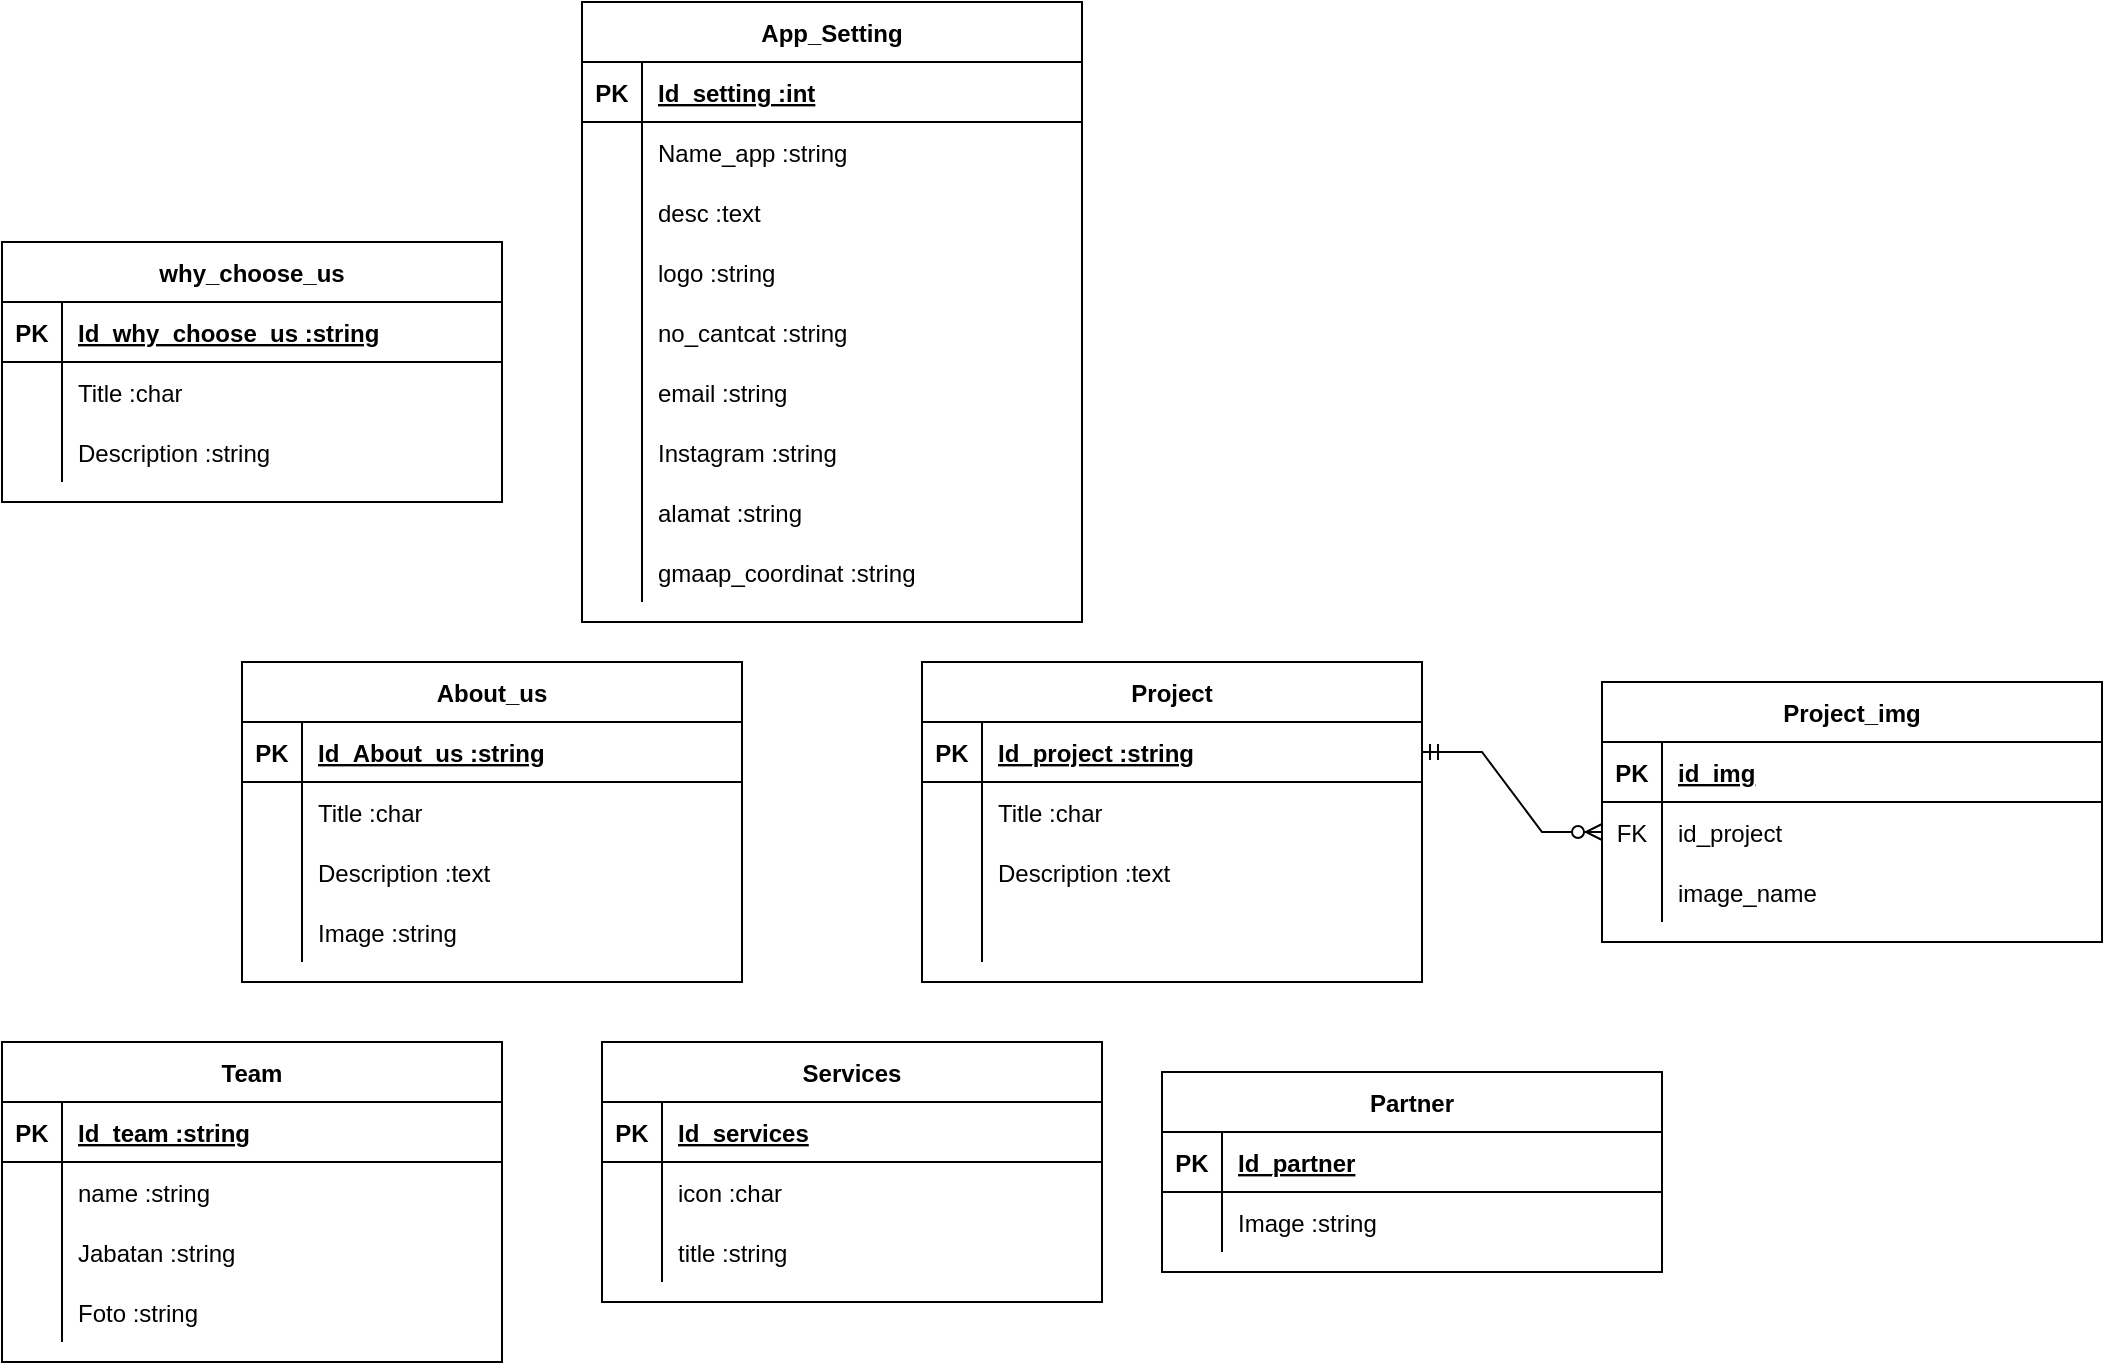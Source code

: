 <mxfile version="24.7.1" type="github">
  <diagram id="R2lEEEUBdFMjLlhIrx00" name="Page-1">
    <mxGraphModel dx="1970" dy="1534" grid="1" gridSize="10" guides="1" tooltips="1" connect="1" arrows="1" fold="1" page="1" pageScale="1" pageWidth="850" pageHeight="1100" math="0" shadow="0" extFonts="Permanent Marker^https://fonts.googleapis.com/css?family=Permanent+Marker">
      <root>
        <mxCell id="0" />
        <mxCell id="1" parent="0" />
        <mxCell id="C-vyLk0tnHw3VtMMgP7b-13" value="Project" style="shape=table;startSize=30;container=1;collapsible=1;childLayout=tableLayout;fixedRows=1;rowLines=0;fontStyle=1;align=center;resizeLast=1;" parent="1" vertex="1">
          <mxGeometry x="450" y="280" width="250" height="160" as="geometry" />
        </mxCell>
        <mxCell id="C-vyLk0tnHw3VtMMgP7b-14" value="" style="shape=partialRectangle;collapsible=0;dropTarget=0;pointerEvents=0;fillColor=none;points=[[0,0.5],[1,0.5]];portConstraint=eastwest;top=0;left=0;right=0;bottom=1;" parent="C-vyLk0tnHw3VtMMgP7b-13" vertex="1">
          <mxGeometry y="30" width="250" height="30" as="geometry" />
        </mxCell>
        <mxCell id="C-vyLk0tnHw3VtMMgP7b-15" value="PK" style="shape=partialRectangle;overflow=hidden;connectable=0;fillColor=none;top=0;left=0;bottom=0;right=0;fontStyle=1;" parent="C-vyLk0tnHw3VtMMgP7b-14" vertex="1">
          <mxGeometry width="30" height="30" as="geometry">
            <mxRectangle width="30" height="30" as="alternateBounds" />
          </mxGeometry>
        </mxCell>
        <mxCell id="C-vyLk0tnHw3VtMMgP7b-16" value="Id_project :string" style="shape=partialRectangle;overflow=hidden;connectable=0;fillColor=none;top=0;left=0;bottom=0;right=0;align=left;spacingLeft=6;fontStyle=5;" parent="C-vyLk0tnHw3VtMMgP7b-14" vertex="1">
          <mxGeometry x="30" width="220" height="30" as="geometry">
            <mxRectangle width="220" height="30" as="alternateBounds" />
          </mxGeometry>
        </mxCell>
        <mxCell id="C-vyLk0tnHw3VtMMgP7b-17" value="" style="shape=partialRectangle;collapsible=0;dropTarget=0;pointerEvents=0;fillColor=none;points=[[0,0.5],[1,0.5]];portConstraint=eastwest;top=0;left=0;right=0;bottom=0;" parent="C-vyLk0tnHw3VtMMgP7b-13" vertex="1">
          <mxGeometry y="60" width="250" height="30" as="geometry" />
        </mxCell>
        <mxCell id="C-vyLk0tnHw3VtMMgP7b-18" value="" style="shape=partialRectangle;overflow=hidden;connectable=0;fillColor=none;top=0;left=0;bottom=0;right=0;" parent="C-vyLk0tnHw3VtMMgP7b-17" vertex="1">
          <mxGeometry width="30" height="30" as="geometry">
            <mxRectangle width="30" height="30" as="alternateBounds" />
          </mxGeometry>
        </mxCell>
        <mxCell id="C-vyLk0tnHw3VtMMgP7b-19" value="Title :char" style="shape=partialRectangle;overflow=hidden;connectable=0;fillColor=none;top=0;left=0;bottom=0;right=0;align=left;spacingLeft=6;" parent="C-vyLk0tnHw3VtMMgP7b-17" vertex="1">
          <mxGeometry x="30" width="220" height="30" as="geometry">
            <mxRectangle width="220" height="30" as="alternateBounds" />
          </mxGeometry>
        </mxCell>
        <mxCell id="C-vyLk0tnHw3VtMMgP7b-20" value="" style="shape=partialRectangle;collapsible=0;dropTarget=0;pointerEvents=0;fillColor=none;points=[[0,0.5],[1,0.5]];portConstraint=eastwest;top=0;left=0;right=0;bottom=0;" parent="C-vyLk0tnHw3VtMMgP7b-13" vertex="1">
          <mxGeometry y="90" width="250" height="30" as="geometry" />
        </mxCell>
        <mxCell id="C-vyLk0tnHw3VtMMgP7b-21" value="" style="shape=partialRectangle;overflow=hidden;connectable=0;fillColor=none;top=0;left=0;bottom=0;right=0;" parent="C-vyLk0tnHw3VtMMgP7b-20" vertex="1">
          <mxGeometry width="30" height="30" as="geometry">
            <mxRectangle width="30" height="30" as="alternateBounds" />
          </mxGeometry>
        </mxCell>
        <mxCell id="C-vyLk0tnHw3VtMMgP7b-22" value="Description :text" style="shape=partialRectangle;overflow=hidden;connectable=0;fillColor=none;top=0;left=0;bottom=0;right=0;align=left;spacingLeft=6;" parent="C-vyLk0tnHw3VtMMgP7b-20" vertex="1">
          <mxGeometry x="30" width="220" height="30" as="geometry">
            <mxRectangle width="220" height="30" as="alternateBounds" />
          </mxGeometry>
        </mxCell>
        <mxCell id="jHfGSwrNoNRHhMRVdzW8-2" style="shape=partialRectangle;collapsible=0;dropTarget=0;pointerEvents=0;fillColor=none;points=[[0,0.5],[1,0.5]];portConstraint=eastwest;top=0;left=0;right=0;bottom=0;" parent="C-vyLk0tnHw3VtMMgP7b-13" vertex="1">
          <mxGeometry y="120" width="250" height="30" as="geometry" />
        </mxCell>
        <mxCell id="jHfGSwrNoNRHhMRVdzW8-3" style="shape=partialRectangle;overflow=hidden;connectable=0;fillColor=none;top=0;left=0;bottom=0;right=0;" parent="jHfGSwrNoNRHhMRVdzW8-2" vertex="1">
          <mxGeometry width="30" height="30" as="geometry">
            <mxRectangle width="30" height="30" as="alternateBounds" />
          </mxGeometry>
        </mxCell>
        <mxCell id="jHfGSwrNoNRHhMRVdzW8-4" value="" style="shape=partialRectangle;overflow=hidden;connectable=0;fillColor=none;top=0;left=0;bottom=0;right=0;align=left;spacingLeft=6;" parent="jHfGSwrNoNRHhMRVdzW8-2" vertex="1">
          <mxGeometry x="30" width="220" height="30" as="geometry">
            <mxRectangle width="220" height="30" as="alternateBounds" />
          </mxGeometry>
        </mxCell>
        <mxCell id="jHfGSwrNoNRHhMRVdzW8-5" value="About_us" style="shape=table;startSize=30;container=1;collapsible=1;childLayout=tableLayout;fixedRows=1;rowLines=0;fontStyle=1;align=center;resizeLast=1;" parent="1" vertex="1">
          <mxGeometry x="110" y="280" width="250" height="160" as="geometry" />
        </mxCell>
        <mxCell id="jHfGSwrNoNRHhMRVdzW8-6" value="" style="shape=partialRectangle;collapsible=0;dropTarget=0;pointerEvents=0;fillColor=none;points=[[0,0.5],[1,0.5]];portConstraint=eastwest;top=0;left=0;right=0;bottom=1;" parent="jHfGSwrNoNRHhMRVdzW8-5" vertex="1">
          <mxGeometry y="30" width="250" height="30" as="geometry" />
        </mxCell>
        <mxCell id="jHfGSwrNoNRHhMRVdzW8-7" value="PK" style="shape=partialRectangle;overflow=hidden;connectable=0;fillColor=none;top=0;left=0;bottom=0;right=0;fontStyle=1;" parent="jHfGSwrNoNRHhMRVdzW8-6" vertex="1">
          <mxGeometry width="30" height="30" as="geometry">
            <mxRectangle width="30" height="30" as="alternateBounds" />
          </mxGeometry>
        </mxCell>
        <mxCell id="jHfGSwrNoNRHhMRVdzW8-8" value="Id_About_us :string" style="shape=partialRectangle;overflow=hidden;connectable=0;fillColor=none;top=0;left=0;bottom=0;right=0;align=left;spacingLeft=6;fontStyle=5;" parent="jHfGSwrNoNRHhMRVdzW8-6" vertex="1">
          <mxGeometry x="30" width="220" height="30" as="geometry">
            <mxRectangle width="220" height="30" as="alternateBounds" />
          </mxGeometry>
        </mxCell>
        <mxCell id="jHfGSwrNoNRHhMRVdzW8-9" value="" style="shape=partialRectangle;collapsible=0;dropTarget=0;pointerEvents=0;fillColor=none;points=[[0,0.5],[1,0.5]];portConstraint=eastwest;top=0;left=0;right=0;bottom=0;" parent="jHfGSwrNoNRHhMRVdzW8-5" vertex="1">
          <mxGeometry y="60" width="250" height="30" as="geometry" />
        </mxCell>
        <mxCell id="jHfGSwrNoNRHhMRVdzW8-10" value="" style="shape=partialRectangle;overflow=hidden;connectable=0;fillColor=none;top=0;left=0;bottom=0;right=0;" parent="jHfGSwrNoNRHhMRVdzW8-9" vertex="1">
          <mxGeometry width="30" height="30" as="geometry">
            <mxRectangle width="30" height="30" as="alternateBounds" />
          </mxGeometry>
        </mxCell>
        <mxCell id="jHfGSwrNoNRHhMRVdzW8-11" value="Title :char" style="shape=partialRectangle;overflow=hidden;connectable=0;fillColor=none;top=0;left=0;bottom=0;right=0;align=left;spacingLeft=6;" parent="jHfGSwrNoNRHhMRVdzW8-9" vertex="1">
          <mxGeometry x="30" width="220" height="30" as="geometry">
            <mxRectangle width="220" height="30" as="alternateBounds" />
          </mxGeometry>
        </mxCell>
        <mxCell id="jHfGSwrNoNRHhMRVdzW8-12" value="" style="shape=partialRectangle;collapsible=0;dropTarget=0;pointerEvents=0;fillColor=none;points=[[0,0.5],[1,0.5]];portConstraint=eastwest;top=0;left=0;right=0;bottom=0;" parent="jHfGSwrNoNRHhMRVdzW8-5" vertex="1">
          <mxGeometry y="90" width="250" height="30" as="geometry" />
        </mxCell>
        <mxCell id="jHfGSwrNoNRHhMRVdzW8-13" value="" style="shape=partialRectangle;overflow=hidden;connectable=0;fillColor=none;top=0;left=0;bottom=0;right=0;" parent="jHfGSwrNoNRHhMRVdzW8-12" vertex="1">
          <mxGeometry width="30" height="30" as="geometry">
            <mxRectangle width="30" height="30" as="alternateBounds" />
          </mxGeometry>
        </mxCell>
        <mxCell id="jHfGSwrNoNRHhMRVdzW8-14" value="Description :text" style="shape=partialRectangle;overflow=hidden;connectable=0;fillColor=none;top=0;left=0;bottom=0;right=0;align=left;spacingLeft=6;" parent="jHfGSwrNoNRHhMRVdzW8-12" vertex="1">
          <mxGeometry x="30" width="220" height="30" as="geometry">
            <mxRectangle width="220" height="30" as="alternateBounds" />
          </mxGeometry>
        </mxCell>
        <mxCell id="jHfGSwrNoNRHhMRVdzW8-15" style="shape=partialRectangle;collapsible=0;dropTarget=0;pointerEvents=0;fillColor=none;points=[[0,0.5],[1,0.5]];portConstraint=eastwest;top=0;left=0;right=0;bottom=0;" parent="jHfGSwrNoNRHhMRVdzW8-5" vertex="1">
          <mxGeometry y="120" width="250" height="30" as="geometry" />
        </mxCell>
        <mxCell id="jHfGSwrNoNRHhMRVdzW8-16" style="shape=partialRectangle;overflow=hidden;connectable=0;fillColor=none;top=0;left=0;bottom=0;right=0;" parent="jHfGSwrNoNRHhMRVdzW8-15" vertex="1">
          <mxGeometry width="30" height="30" as="geometry">
            <mxRectangle width="30" height="30" as="alternateBounds" />
          </mxGeometry>
        </mxCell>
        <mxCell id="jHfGSwrNoNRHhMRVdzW8-17" value="Image :string" style="shape=partialRectangle;overflow=hidden;connectable=0;fillColor=none;top=0;left=0;bottom=0;right=0;align=left;spacingLeft=6;" parent="jHfGSwrNoNRHhMRVdzW8-15" vertex="1">
          <mxGeometry x="30" width="220" height="30" as="geometry">
            <mxRectangle width="220" height="30" as="alternateBounds" />
          </mxGeometry>
        </mxCell>
        <mxCell id="jHfGSwrNoNRHhMRVdzW8-18" value="App_Setting" style="shape=table;startSize=30;container=1;collapsible=1;childLayout=tableLayout;fixedRows=1;rowLines=0;fontStyle=1;align=center;resizeLast=1;" parent="1" vertex="1">
          <mxGeometry x="280" y="-50" width="250" height="310" as="geometry" />
        </mxCell>
        <mxCell id="jHfGSwrNoNRHhMRVdzW8-19" value="" style="shape=partialRectangle;collapsible=0;dropTarget=0;pointerEvents=0;fillColor=none;points=[[0,0.5],[1,0.5]];portConstraint=eastwest;top=0;left=0;right=0;bottom=1;" parent="jHfGSwrNoNRHhMRVdzW8-18" vertex="1">
          <mxGeometry y="30" width="250" height="30" as="geometry" />
        </mxCell>
        <mxCell id="jHfGSwrNoNRHhMRVdzW8-20" value="PK" style="shape=partialRectangle;overflow=hidden;connectable=0;fillColor=none;top=0;left=0;bottom=0;right=0;fontStyle=1;" parent="jHfGSwrNoNRHhMRVdzW8-19" vertex="1">
          <mxGeometry width="30" height="30" as="geometry">
            <mxRectangle width="30" height="30" as="alternateBounds" />
          </mxGeometry>
        </mxCell>
        <mxCell id="jHfGSwrNoNRHhMRVdzW8-21" value="Id_setting :int" style="shape=partialRectangle;overflow=hidden;connectable=0;fillColor=none;top=0;left=0;bottom=0;right=0;align=left;spacingLeft=6;fontStyle=5;" parent="jHfGSwrNoNRHhMRVdzW8-19" vertex="1">
          <mxGeometry x="30" width="220" height="30" as="geometry">
            <mxRectangle width="220" height="30" as="alternateBounds" />
          </mxGeometry>
        </mxCell>
        <mxCell id="jHfGSwrNoNRHhMRVdzW8-22" value="" style="shape=partialRectangle;collapsible=0;dropTarget=0;pointerEvents=0;fillColor=none;points=[[0,0.5],[1,0.5]];portConstraint=eastwest;top=0;left=0;right=0;bottom=0;" parent="jHfGSwrNoNRHhMRVdzW8-18" vertex="1">
          <mxGeometry y="60" width="250" height="30" as="geometry" />
        </mxCell>
        <mxCell id="jHfGSwrNoNRHhMRVdzW8-23" value="" style="shape=partialRectangle;overflow=hidden;connectable=0;fillColor=none;top=0;left=0;bottom=0;right=0;" parent="jHfGSwrNoNRHhMRVdzW8-22" vertex="1">
          <mxGeometry width="30" height="30" as="geometry">
            <mxRectangle width="30" height="30" as="alternateBounds" />
          </mxGeometry>
        </mxCell>
        <mxCell id="jHfGSwrNoNRHhMRVdzW8-24" value="Name_app :string" style="shape=partialRectangle;overflow=hidden;connectable=0;fillColor=none;top=0;left=0;bottom=0;right=0;align=left;spacingLeft=6;" parent="jHfGSwrNoNRHhMRVdzW8-22" vertex="1">
          <mxGeometry x="30" width="220" height="30" as="geometry">
            <mxRectangle width="220" height="30" as="alternateBounds" />
          </mxGeometry>
        </mxCell>
        <mxCell id="jHfGSwrNoNRHhMRVdzW8-25" value="" style="shape=partialRectangle;collapsible=0;dropTarget=0;pointerEvents=0;fillColor=none;points=[[0,0.5],[1,0.5]];portConstraint=eastwest;top=0;left=0;right=0;bottom=0;" parent="jHfGSwrNoNRHhMRVdzW8-18" vertex="1">
          <mxGeometry y="90" width="250" height="30" as="geometry" />
        </mxCell>
        <mxCell id="jHfGSwrNoNRHhMRVdzW8-26" value="" style="shape=partialRectangle;overflow=hidden;connectable=0;fillColor=none;top=0;left=0;bottom=0;right=0;" parent="jHfGSwrNoNRHhMRVdzW8-25" vertex="1">
          <mxGeometry width="30" height="30" as="geometry">
            <mxRectangle width="30" height="30" as="alternateBounds" />
          </mxGeometry>
        </mxCell>
        <mxCell id="jHfGSwrNoNRHhMRVdzW8-27" value="desc :text" style="shape=partialRectangle;overflow=hidden;connectable=0;fillColor=none;top=0;left=0;bottom=0;right=0;align=left;spacingLeft=6;" parent="jHfGSwrNoNRHhMRVdzW8-25" vertex="1">
          <mxGeometry x="30" width="220" height="30" as="geometry">
            <mxRectangle width="220" height="30" as="alternateBounds" />
          </mxGeometry>
        </mxCell>
        <mxCell id="jHfGSwrNoNRHhMRVdzW8-28" style="shape=partialRectangle;collapsible=0;dropTarget=0;pointerEvents=0;fillColor=none;points=[[0,0.5],[1,0.5]];portConstraint=eastwest;top=0;left=0;right=0;bottom=0;" parent="jHfGSwrNoNRHhMRVdzW8-18" vertex="1">
          <mxGeometry y="120" width="250" height="30" as="geometry" />
        </mxCell>
        <mxCell id="jHfGSwrNoNRHhMRVdzW8-29" style="shape=partialRectangle;overflow=hidden;connectable=0;fillColor=none;top=0;left=0;bottom=0;right=0;" parent="jHfGSwrNoNRHhMRVdzW8-28" vertex="1">
          <mxGeometry width="30" height="30" as="geometry">
            <mxRectangle width="30" height="30" as="alternateBounds" />
          </mxGeometry>
        </mxCell>
        <mxCell id="jHfGSwrNoNRHhMRVdzW8-30" value="logo :string" style="shape=partialRectangle;overflow=hidden;connectable=0;fillColor=none;top=0;left=0;bottom=0;right=0;align=left;spacingLeft=6;" parent="jHfGSwrNoNRHhMRVdzW8-28" vertex="1">
          <mxGeometry x="30" width="220" height="30" as="geometry">
            <mxRectangle width="220" height="30" as="alternateBounds" />
          </mxGeometry>
        </mxCell>
        <mxCell id="jHfGSwrNoNRHhMRVdzW8-34" style="shape=partialRectangle;collapsible=0;dropTarget=0;pointerEvents=0;fillColor=none;points=[[0,0.5],[1,0.5]];portConstraint=eastwest;top=0;left=0;right=0;bottom=0;" parent="jHfGSwrNoNRHhMRVdzW8-18" vertex="1">
          <mxGeometry y="150" width="250" height="30" as="geometry" />
        </mxCell>
        <mxCell id="jHfGSwrNoNRHhMRVdzW8-35" style="shape=partialRectangle;overflow=hidden;connectable=0;fillColor=none;top=0;left=0;bottom=0;right=0;" parent="jHfGSwrNoNRHhMRVdzW8-34" vertex="1">
          <mxGeometry width="30" height="30" as="geometry">
            <mxRectangle width="30" height="30" as="alternateBounds" />
          </mxGeometry>
        </mxCell>
        <mxCell id="jHfGSwrNoNRHhMRVdzW8-36" value="no_cantcat :string" style="shape=partialRectangle;overflow=hidden;connectable=0;fillColor=none;top=0;left=0;bottom=0;right=0;align=left;spacingLeft=6;" parent="jHfGSwrNoNRHhMRVdzW8-34" vertex="1">
          <mxGeometry x="30" width="220" height="30" as="geometry">
            <mxRectangle width="220" height="30" as="alternateBounds" />
          </mxGeometry>
        </mxCell>
        <mxCell id="jHfGSwrNoNRHhMRVdzW8-40" style="shape=partialRectangle;collapsible=0;dropTarget=0;pointerEvents=0;fillColor=none;points=[[0,0.5],[1,0.5]];portConstraint=eastwest;top=0;left=0;right=0;bottom=0;" parent="jHfGSwrNoNRHhMRVdzW8-18" vertex="1">
          <mxGeometry y="180" width="250" height="30" as="geometry" />
        </mxCell>
        <mxCell id="jHfGSwrNoNRHhMRVdzW8-41" style="shape=partialRectangle;overflow=hidden;connectable=0;fillColor=none;top=0;left=0;bottom=0;right=0;" parent="jHfGSwrNoNRHhMRVdzW8-40" vertex="1">
          <mxGeometry width="30" height="30" as="geometry">
            <mxRectangle width="30" height="30" as="alternateBounds" />
          </mxGeometry>
        </mxCell>
        <mxCell id="jHfGSwrNoNRHhMRVdzW8-42" value="email :string" style="shape=partialRectangle;overflow=hidden;connectable=0;fillColor=none;top=0;left=0;bottom=0;right=0;align=left;spacingLeft=6;" parent="jHfGSwrNoNRHhMRVdzW8-40" vertex="1">
          <mxGeometry x="30" width="220" height="30" as="geometry">
            <mxRectangle width="220" height="30" as="alternateBounds" />
          </mxGeometry>
        </mxCell>
        <mxCell id="jHfGSwrNoNRHhMRVdzW8-43" style="shape=partialRectangle;collapsible=0;dropTarget=0;pointerEvents=0;fillColor=none;points=[[0,0.5],[1,0.5]];portConstraint=eastwest;top=0;left=0;right=0;bottom=0;" parent="jHfGSwrNoNRHhMRVdzW8-18" vertex="1">
          <mxGeometry y="210" width="250" height="30" as="geometry" />
        </mxCell>
        <mxCell id="jHfGSwrNoNRHhMRVdzW8-44" style="shape=partialRectangle;overflow=hidden;connectable=0;fillColor=none;top=0;left=0;bottom=0;right=0;" parent="jHfGSwrNoNRHhMRVdzW8-43" vertex="1">
          <mxGeometry width="30" height="30" as="geometry">
            <mxRectangle width="30" height="30" as="alternateBounds" />
          </mxGeometry>
        </mxCell>
        <mxCell id="jHfGSwrNoNRHhMRVdzW8-45" value="Instagram :string" style="shape=partialRectangle;overflow=hidden;connectable=0;fillColor=none;top=0;left=0;bottom=0;right=0;align=left;spacingLeft=6;" parent="jHfGSwrNoNRHhMRVdzW8-43" vertex="1">
          <mxGeometry x="30" width="220" height="30" as="geometry">
            <mxRectangle width="220" height="30" as="alternateBounds" />
          </mxGeometry>
        </mxCell>
        <mxCell id="jHfGSwrNoNRHhMRVdzW8-46" style="shape=partialRectangle;collapsible=0;dropTarget=0;pointerEvents=0;fillColor=none;points=[[0,0.5],[1,0.5]];portConstraint=eastwest;top=0;left=0;right=0;bottom=0;" parent="jHfGSwrNoNRHhMRVdzW8-18" vertex="1">
          <mxGeometry y="240" width="250" height="30" as="geometry" />
        </mxCell>
        <mxCell id="jHfGSwrNoNRHhMRVdzW8-47" style="shape=partialRectangle;overflow=hidden;connectable=0;fillColor=none;top=0;left=0;bottom=0;right=0;" parent="jHfGSwrNoNRHhMRVdzW8-46" vertex="1">
          <mxGeometry width="30" height="30" as="geometry">
            <mxRectangle width="30" height="30" as="alternateBounds" />
          </mxGeometry>
        </mxCell>
        <mxCell id="jHfGSwrNoNRHhMRVdzW8-48" value="alamat :string" style="shape=partialRectangle;overflow=hidden;connectable=0;fillColor=none;top=0;left=0;bottom=0;right=0;align=left;spacingLeft=6;" parent="jHfGSwrNoNRHhMRVdzW8-46" vertex="1">
          <mxGeometry x="30" width="220" height="30" as="geometry">
            <mxRectangle width="220" height="30" as="alternateBounds" />
          </mxGeometry>
        </mxCell>
        <mxCell id="jHfGSwrNoNRHhMRVdzW8-49" style="shape=partialRectangle;collapsible=0;dropTarget=0;pointerEvents=0;fillColor=none;points=[[0,0.5],[1,0.5]];portConstraint=eastwest;top=0;left=0;right=0;bottom=0;" parent="jHfGSwrNoNRHhMRVdzW8-18" vertex="1">
          <mxGeometry y="270" width="250" height="30" as="geometry" />
        </mxCell>
        <mxCell id="jHfGSwrNoNRHhMRVdzW8-50" style="shape=partialRectangle;overflow=hidden;connectable=0;fillColor=none;top=0;left=0;bottom=0;right=0;" parent="jHfGSwrNoNRHhMRVdzW8-49" vertex="1">
          <mxGeometry width="30" height="30" as="geometry">
            <mxRectangle width="30" height="30" as="alternateBounds" />
          </mxGeometry>
        </mxCell>
        <mxCell id="jHfGSwrNoNRHhMRVdzW8-51" value="gmaap_coordinat :string" style="shape=partialRectangle;overflow=hidden;connectable=0;fillColor=none;top=0;left=0;bottom=0;right=0;align=left;spacingLeft=6;" parent="jHfGSwrNoNRHhMRVdzW8-49" vertex="1">
          <mxGeometry x="30" width="220" height="30" as="geometry">
            <mxRectangle width="220" height="30" as="alternateBounds" />
          </mxGeometry>
        </mxCell>
        <mxCell id="jHfGSwrNoNRHhMRVdzW8-52" value="Services" style="shape=table;startSize=30;container=1;collapsible=1;childLayout=tableLayout;fixedRows=1;rowLines=0;fontStyle=1;align=center;resizeLast=1;" parent="1" vertex="1">
          <mxGeometry x="290" y="470" width="250" height="130" as="geometry" />
        </mxCell>
        <mxCell id="jHfGSwrNoNRHhMRVdzW8-53" value="" style="shape=partialRectangle;collapsible=0;dropTarget=0;pointerEvents=0;fillColor=none;points=[[0,0.5],[1,0.5]];portConstraint=eastwest;top=0;left=0;right=0;bottom=1;" parent="jHfGSwrNoNRHhMRVdzW8-52" vertex="1">
          <mxGeometry y="30" width="250" height="30" as="geometry" />
        </mxCell>
        <mxCell id="jHfGSwrNoNRHhMRVdzW8-54" value="PK" style="shape=partialRectangle;overflow=hidden;connectable=0;fillColor=none;top=0;left=0;bottom=0;right=0;fontStyle=1;" parent="jHfGSwrNoNRHhMRVdzW8-53" vertex="1">
          <mxGeometry width="30" height="30" as="geometry">
            <mxRectangle width="30" height="30" as="alternateBounds" />
          </mxGeometry>
        </mxCell>
        <mxCell id="jHfGSwrNoNRHhMRVdzW8-55" value="Id_services" style="shape=partialRectangle;overflow=hidden;connectable=0;fillColor=none;top=0;left=0;bottom=0;right=0;align=left;spacingLeft=6;fontStyle=5;" parent="jHfGSwrNoNRHhMRVdzW8-53" vertex="1">
          <mxGeometry x="30" width="220" height="30" as="geometry">
            <mxRectangle width="220" height="30" as="alternateBounds" />
          </mxGeometry>
        </mxCell>
        <mxCell id="jHfGSwrNoNRHhMRVdzW8-56" value="" style="shape=partialRectangle;collapsible=0;dropTarget=0;pointerEvents=0;fillColor=none;points=[[0,0.5],[1,0.5]];portConstraint=eastwest;top=0;left=0;right=0;bottom=0;" parent="jHfGSwrNoNRHhMRVdzW8-52" vertex="1">
          <mxGeometry y="60" width="250" height="30" as="geometry" />
        </mxCell>
        <mxCell id="jHfGSwrNoNRHhMRVdzW8-57" value="" style="shape=partialRectangle;overflow=hidden;connectable=0;fillColor=none;top=0;left=0;bottom=0;right=0;" parent="jHfGSwrNoNRHhMRVdzW8-56" vertex="1">
          <mxGeometry width="30" height="30" as="geometry">
            <mxRectangle width="30" height="30" as="alternateBounds" />
          </mxGeometry>
        </mxCell>
        <mxCell id="jHfGSwrNoNRHhMRVdzW8-58" value="icon :char" style="shape=partialRectangle;overflow=hidden;connectable=0;fillColor=none;top=0;left=0;bottom=0;right=0;align=left;spacingLeft=6;" parent="jHfGSwrNoNRHhMRVdzW8-56" vertex="1">
          <mxGeometry x="30" width="220" height="30" as="geometry">
            <mxRectangle width="220" height="30" as="alternateBounds" />
          </mxGeometry>
        </mxCell>
        <mxCell id="jHfGSwrNoNRHhMRVdzW8-59" value="" style="shape=partialRectangle;collapsible=0;dropTarget=0;pointerEvents=0;fillColor=none;points=[[0,0.5],[1,0.5]];portConstraint=eastwest;top=0;left=0;right=0;bottom=0;" parent="jHfGSwrNoNRHhMRVdzW8-52" vertex="1">
          <mxGeometry y="90" width="250" height="30" as="geometry" />
        </mxCell>
        <mxCell id="jHfGSwrNoNRHhMRVdzW8-60" value="" style="shape=partialRectangle;overflow=hidden;connectable=0;fillColor=none;top=0;left=0;bottom=0;right=0;" parent="jHfGSwrNoNRHhMRVdzW8-59" vertex="1">
          <mxGeometry width="30" height="30" as="geometry">
            <mxRectangle width="30" height="30" as="alternateBounds" />
          </mxGeometry>
        </mxCell>
        <mxCell id="jHfGSwrNoNRHhMRVdzW8-61" value="title :string" style="shape=partialRectangle;overflow=hidden;connectable=0;fillColor=none;top=0;left=0;bottom=0;right=0;align=left;spacingLeft=6;" parent="jHfGSwrNoNRHhMRVdzW8-59" vertex="1">
          <mxGeometry x="30" width="220" height="30" as="geometry">
            <mxRectangle width="220" height="30" as="alternateBounds" />
          </mxGeometry>
        </mxCell>
        <mxCell id="jHfGSwrNoNRHhMRVdzW8-65" value="Partner" style="shape=table;startSize=30;container=1;collapsible=1;childLayout=tableLayout;fixedRows=1;rowLines=0;fontStyle=1;align=center;resizeLast=1;" parent="1" vertex="1">
          <mxGeometry x="570" y="485" width="250" height="100" as="geometry" />
        </mxCell>
        <mxCell id="jHfGSwrNoNRHhMRVdzW8-66" value="" style="shape=partialRectangle;collapsible=0;dropTarget=0;pointerEvents=0;fillColor=none;points=[[0,0.5],[1,0.5]];portConstraint=eastwest;top=0;left=0;right=0;bottom=1;" parent="jHfGSwrNoNRHhMRVdzW8-65" vertex="1">
          <mxGeometry y="30" width="250" height="30" as="geometry" />
        </mxCell>
        <mxCell id="jHfGSwrNoNRHhMRVdzW8-67" value="PK" style="shape=partialRectangle;overflow=hidden;connectable=0;fillColor=none;top=0;left=0;bottom=0;right=0;fontStyle=1;" parent="jHfGSwrNoNRHhMRVdzW8-66" vertex="1">
          <mxGeometry width="30" height="30" as="geometry">
            <mxRectangle width="30" height="30" as="alternateBounds" />
          </mxGeometry>
        </mxCell>
        <mxCell id="jHfGSwrNoNRHhMRVdzW8-68" value="Id_partner" style="shape=partialRectangle;overflow=hidden;connectable=0;fillColor=none;top=0;left=0;bottom=0;right=0;align=left;spacingLeft=6;fontStyle=5;" parent="jHfGSwrNoNRHhMRVdzW8-66" vertex="1">
          <mxGeometry x="30" width="220" height="30" as="geometry">
            <mxRectangle width="220" height="30" as="alternateBounds" />
          </mxGeometry>
        </mxCell>
        <mxCell id="jHfGSwrNoNRHhMRVdzW8-69" value="" style="shape=partialRectangle;collapsible=0;dropTarget=0;pointerEvents=0;fillColor=none;points=[[0,0.5],[1,0.5]];portConstraint=eastwest;top=0;left=0;right=0;bottom=0;" parent="jHfGSwrNoNRHhMRVdzW8-65" vertex="1">
          <mxGeometry y="60" width="250" height="30" as="geometry" />
        </mxCell>
        <mxCell id="jHfGSwrNoNRHhMRVdzW8-70" value="" style="shape=partialRectangle;overflow=hidden;connectable=0;fillColor=none;top=0;left=0;bottom=0;right=0;" parent="jHfGSwrNoNRHhMRVdzW8-69" vertex="1">
          <mxGeometry width="30" height="30" as="geometry">
            <mxRectangle width="30" height="30" as="alternateBounds" />
          </mxGeometry>
        </mxCell>
        <mxCell id="jHfGSwrNoNRHhMRVdzW8-71" value="Image :string" style="shape=partialRectangle;overflow=hidden;connectable=0;fillColor=none;top=0;left=0;bottom=0;right=0;align=left;spacingLeft=6;" parent="jHfGSwrNoNRHhMRVdzW8-69" vertex="1">
          <mxGeometry x="30" width="220" height="30" as="geometry">
            <mxRectangle width="220" height="30" as="alternateBounds" />
          </mxGeometry>
        </mxCell>
        <mxCell id="jHfGSwrNoNRHhMRVdzW8-75" value="Team" style="shape=table;startSize=30;container=1;collapsible=1;childLayout=tableLayout;fixedRows=1;rowLines=0;fontStyle=1;align=center;resizeLast=1;" parent="1" vertex="1">
          <mxGeometry x="-10" y="470" width="250" height="160" as="geometry" />
        </mxCell>
        <mxCell id="jHfGSwrNoNRHhMRVdzW8-76" value="" style="shape=partialRectangle;collapsible=0;dropTarget=0;pointerEvents=0;fillColor=none;points=[[0,0.5],[1,0.5]];portConstraint=eastwest;top=0;left=0;right=0;bottom=1;" parent="jHfGSwrNoNRHhMRVdzW8-75" vertex="1">
          <mxGeometry y="30" width="250" height="30" as="geometry" />
        </mxCell>
        <mxCell id="jHfGSwrNoNRHhMRVdzW8-77" value="PK" style="shape=partialRectangle;overflow=hidden;connectable=0;fillColor=none;top=0;left=0;bottom=0;right=0;fontStyle=1;" parent="jHfGSwrNoNRHhMRVdzW8-76" vertex="1">
          <mxGeometry width="30" height="30" as="geometry">
            <mxRectangle width="30" height="30" as="alternateBounds" />
          </mxGeometry>
        </mxCell>
        <mxCell id="jHfGSwrNoNRHhMRVdzW8-78" value="Id_team :string" style="shape=partialRectangle;overflow=hidden;connectable=0;fillColor=none;top=0;left=0;bottom=0;right=0;align=left;spacingLeft=6;fontStyle=5;" parent="jHfGSwrNoNRHhMRVdzW8-76" vertex="1">
          <mxGeometry x="30" width="220" height="30" as="geometry">
            <mxRectangle width="220" height="30" as="alternateBounds" />
          </mxGeometry>
        </mxCell>
        <mxCell id="jHfGSwrNoNRHhMRVdzW8-79" value="" style="shape=partialRectangle;collapsible=0;dropTarget=0;pointerEvents=0;fillColor=none;points=[[0,0.5],[1,0.5]];portConstraint=eastwest;top=0;left=0;right=0;bottom=0;" parent="jHfGSwrNoNRHhMRVdzW8-75" vertex="1">
          <mxGeometry y="60" width="250" height="30" as="geometry" />
        </mxCell>
        <mxCell id="jHfGSwrNoNRHhMRVdzW8-80" value="" style="shape=partialRectangle;overflow=hidden;connectable=0;fillColor=none;top=0;left=0;bottom=0;right=0;" parent="jHfGSwrNoNRHhMRVdzW8-79" vertex="1">
          <mxGeometry width="30" height="30" as="geometry">
            <mxRectangle width="30" height="30" as="alternateBounds" />
          </mxGeometry>
        </mxCell>
        <mxCell id="jHfGSwrNoNRHhMRVdzW8-81" value="name :string" style="shape=partialRectangle;overflow=hidden;connectable=0;fillColor=none;top=0;left=0;bottom=0;right=0;align=left;spacingLeft=6;" parent="jHfGSwrNoNRHhMRVdzW8-79" vertex="1">
          <mxGeometry x="30" width="220" height="30" as="geometry">
            <mxRectangle width="220" height="30" as="alternateBounds" />
          </mxGeometry>
        </mxCell>
        <mxCell id="jHfGSwrNoNRHhMRVdzW8-82" style="shape=partialRectangle;collapsible=0;dropTarget=0;pointerEvents=0;fillColor=none;points=[[0,0.5],[1,0.5]];portConstraint=eastwest;top=0;left=0;right=0;bottom=0;" parent="jHfGSwrNoNRHhMRVdzW8-75" vertex="1">
          <mxGeometry y="90" width="250" height="30" as="geometry" />
        </mxCell>
        <mxCell id="jHfGSwrNoNRHhMRVdzW8-83" style="shape=partialRectangle;overflow=hidden;connectable=0;fillColor=none;top=0;left=0;bottom=0;right=0;" parent="jHfGSwrNoNRHhMRVdzW8-82" vertex="1">
          <mxGeometry width="30" height="30" as="geometry">
            <mxRectangle width="30" height="30" as="alternateBounds" />
          </mxGeometry>
        </mxCell>
        <mxCell id="jHfGSwrNoNRHhMRVdzW8-84" value="Jabatan :string" style="shape=partialRectangle;overflow=hidden;connectable=0;fillColor=none;top=0;left=0;bottom=0;right=0;align=left;spacingLeft=6;" parent="jHfGSwrNoNRHhMRVdzW8-82" vertex="1">
          <mxGeometry x="30" width="220" height="30" as="geometry">
            <mxRectangle width="220" height="30" as="alternateBounds" />
          </mxGeometry>
        </mxCell>
        <mxCell id="ePxbc3vddIBdFmxEgw_X-5" style="shape=partialRectangle;collapsible=0;dropTarget=0;pointerEvents=0;fillColor=none;points=[[0,0.5],[1,0.5]];portConstraint=eastwest;top=0;left=0;right=0;bottom=0;" vertex="1" parent="jHfGSwrNoNRHhMRVdzW8-75">
          <mxGeometry y="120" width="250" height="30" as="geometry" />
        </mxCell>
        <mxCell id="ePxbc3vddIBdFmxEgw_X-6" style="shape=partialRectangle;overflow=hidden;connectable=0;fillColor=none;top=0;left=0;bottom=0;right=0;" vertex="1" parent="ePxbc3vddIBdFmxEgw_X-5">
          <mxGeometry width="30" height="30" as="geometry">
            <mxRectangle width="30" height="30" as="alternateBounds" />
          </mxGeometry>
        </mxCell>
        <mxCell id="ePxbc3vddIBdFmxEgw_X-7" value="Foto :string" style="shape=partialRectangle;overflow=hidden;connectable=0;fillColor=none;top=0;left=0;bottom=0;right=0;align=left;spacingLeft=6;" vertex="1" parent="ePxbc3vddIBdFmxEgw_X-5">
          <mxGeometry x="30" width="220" height="30" as="geometry">
            <mxRectangle width="220" height="30" as="alternateBounds" />
          </mxGeometry>
        </mxCell>
        <mxCell id="q5rG6k86m0kbRv2IdV44-1" value="Project_img" style="shape=table;startSize=30;container=1;collapsible=1;childLayout=tableLayout;fixedRows=1;rowLines=0;fontStyle=1;align=center;resizeLast=1;" parent="1" vertex="1">
          <mxGeometry x="790" y="290" width="250" height="130" as="geometry" />
        </mxCell>
        <mxCell id="q5rG6k86m0kbRv2IdV44-2" value="" style="shape=partialRectangle;collapsible=0;dropTarget=0;pointerEvents=0;fillColor=none;points=[[0,0.5],[1,0.5]];portConstraint=eastwest;top=0;left=0;right=0;bottom=1;" parent="q5rG6k86m0kbRv2IdV44-1" vertex="1">
          <mxGeometry y="30" width="250" height="30" as="geometry" />
        </mxCell>
        <mxCell id="q5rG6k86m0kbRv2IdV44-3" value="PK" style="shape=partialRectangle;overflow=hidden;connectable=0;fillColor=none;top=0;left=0;bottom=0;right=0;fontStyle=1;" parent="q5rG6k86m0kbRv2IdV44-2" vertex="1">
          <mxGeometry width="30" height="30" as="geometry">
            <mxRectangle width="30" height="30" as="alternateBounds" />
          </mxGeometry>
        </mxCell>
        <mxCell id="q5rG6k86m0kbRv2IdV44-4" value="id_img" style="shape=partialRectangle;overflow=hidden;connectable=0;fillColor=none;top=0;left=0;bottom=0;right=0;align=left;spacingLeft=6;fontStyle=5;" parent="q5rG6k86m0kbRv2IdV44-2" vertex="1">
          <mxGeometry x="30" width="220" height="30" as="geometry">
            <mxRectangle width="220" height="30" as="alternateBounds" />
          </mxGeometry>
        </mxCell>
        <mxCell id="q5rG6k86m0kbRv2IdV44-5" value="" style="shape=partialRectangle;collapsible=0;dropTarget=0;pointerEvents=0;fillColor=none;points=[[0,0.5],[1,0.5]];portConstraint=eastwest;top=0;left=0;right=0;bottom=0;" parent="q5rG6k86m0kbRv2IdV44-1" vertex="1">
          <mxGeometry y="60" width="250" height="30" as="geometry" />
        </mxCell>
        <mxCell id="q5rG6k86m0kbRv2IdV44-6" value="FK" style="shape=partialRectangle;overflow=hidden;connectable=0;fillColor=none;top=0;left=0;bottom=0;right=0;" parent="q5rG6k86m0kbRv2IdV44-5" vertex="1">
          <mxGeometry width="30" height="30" as="geometry">
            <mxRectangle width="30" height="30" as="alternateBounds" />
          </mxGeometry>
        </mxCell>
        <mxCell id="q5rG6k86m0kbRv2IdV44-7" value="id_project" style="shape=partialRectangle;overflow=hidden;connectable=0;fillColor=none;top=0;left=0;bottom=0;right=0;align=left;spacingLeft=6;" parent="q5rG6k86m0kbRv2IdV44-5" vertex="1">
          <mxGeometry x="30" width="220" height="30" as="geometry">
            <mxRectangle width="220" height="30" as="alternateBounds" />
          </mxGeometry>
        </mxCell>
        <mxCell id="q5rG6k86m0kbRv2IdV44-8" style="shape=partialRectangle;collapsible=0;dropTarget=0;pointerEvents=0;fillColor=none;points=[[0,0.5],[1,0.5]];portConstraint=eastwest;top=0;left=0;right=0;bottom=0;" parent="q5rG6k86m0kbRv2IdV44-1" vertex="1">
          <mxGeometry y="90" width="250" height="30" as="geometry" />
        </mxCell>
        <mxCell id="q5rG6k86m0kbRv2IdV44-9" style="shape=partialRectangle;overflow=hidden;connectable=0;fillColor=none;top=0;left=0;bottom=0;right=0;" parent="q5rG6k86m0kbRv2IdV44-8" vertex="1">
          <mxGeometry width="30" height="30" as="geometry">
            <mxRectangle width="30" height="30" as="alternateBounds" />
          </mxGeometry>
        </mxCell>
        <mxCell id="q5rG6k86m0kbRv2IdV44-10" value="image_name" style="shape=partialRectangle;overflow=hidden;connectable=0;fillColor=none;top=0;left=0;bottom=0;right=0;align=left;spacingLeft=6;" parent="q5rG6k86m0kbRv2IdV44-8" vertex="1">
          <mxGeometry x="30" width="220" height="30" as="geometry">
            <mxRectangle width="220" height="30" as="alternateBounds" />
          </mxGeometry>
        </mxCell>
        <mxCell id="ePxbc3vddIBdFmxEgw_X-1" value="" style="edgeStyle=entityRelationEdgeStyle;fontSize=12;html=1;endArrow=ERzeroToMany;startArrow=ERmandOne;rounded=0;entryX=0;entryY=0.5;entryDx=0;entryDy=0;exitX=1;exitY=0.5;exitDx=0;exitDy=0;" edge="1" parent="1" source="C-vyLk0tnHw3VtMMgP7b-14" target="q5rG6k86m0kbRv2IdV44-5">
          <mxGeometry width="100" height="100" relative="1" as="geometry">
            <mxPoint x="420" y="520" as="sourcePoint" />
            <mxPoint x="520" y="420" as="targetPoint" />
          </mxGeometry>
        </mxCell>
        <mxCell id="ePxbc3vddIBdFmxEgw_X-8" value="why_choose_us" style="shape=table;startSize=30;container=1;collapsible=1;childLayout=tableLayout;fixedRows=1;rowLines=0;fontStyle=1;align=center;resizeLast=1;" vertex="1" parent="1">
          <mxGeometry x="-10" y="70" width="250" height="130" as="geometry" />
        </mxCell>
        <mxCell id="ePxbc3vddIBdFmxEgw_X-9" value="" style="shape=partialRectangle;collapsible=0;dropTarget=0;pointerEvents=0;fillColor=none;points=[[0,0.5],[1,0.5]];portConstraint=eastwest;top=0;left=0;right=0;bottom=1;" vertex="1" parent="ePxbc3vddIBdFmxEgw_X-8">
          <mxGeometry y="30" width="250" height="30" as="geometry" />
        </mxCell>
        <mxCell id="ePxbc3vddIBdFmxEgw_X-10" value="PK" style="shape=partialRectangle;overflow=hidden;connectable=0;fillColor=none;top=0;left=0;bottom=0;right=0;fontStyle=1;" vertex="1" parent="ePxbc3vddIBdFmxEgw_X-9">
          <mxGeometry width="30" height="30" as="geometry">
            <mxRectangle width="30" height="30" as="alternateBounds" />
          </mxGeometry>
        </mxCell>
        <mxCell id="ePxbc3vddIBdFmxEgw_X-11" value="Id_why_choose_us :string" style="shape=partialRectangle;overflow=hidden;connectable=0;fillColor=none;top=0;left=0;bottom=0;right=0;align=left;spacingLeft=6;fontStyle=5;" vertex="1" parent="ePxbc3vddIBdFmxEgw_X-9">
          <mxGeometry x="30" width="220" height="30" as="geometry">
            <mxRectangle width="220" height="30" as="alternateBounds" />
          </mxGeometry>
        </mxCell>
        <mxCell id="ePxbc3vddIBdFmxEgw_X-12" value="" style="shape=partialRectangle;collapsible=0;dropTarget=0;pointerEvents=0;fillColor=none;points=[[0,0.5],[1,0.5]];portConstraint=eastwest;top=0;left=0;right=0;bottom=0;" vertex="1" parent="ePxbc3vddIBdFmxEgw_X-8">
          <mxGeometry y="60" width="250" height="30" as="geometry" />
        </mxCell>
        <mxCell id="ePxbc3vddIBdFmxEgw_X-13" value="" style="shape=partialRectangle;overflow=hidden;connectable=0;fillColor=none;top=0;left=0;bottom=0;right=0;" vertex="1" parent="ePxbc3vddIBdFmxEgw_X-12">
          <mxGeometry width="30" height="30" as="geometry">
            <mxRectangle width="30" height="30" as="alternateBounds" />
          </mxGeometry>
        </mxCell>
        <mxCell id="ePxbc3vddIBdFmxEgw_X-14" value="Title :char" style="shape=partialRectangle;overflow=hidden;connectable=0;fillColor=none;top=0;left=0;bottom=0;right=0;align=left;spacingLeft=6;" vertex="1" parent="ePxbc3vddIBdFmxEgw_X-12">
          <mxGeometry x="30" width="220" height="30" as="geometry">
            <mxRectangle width="220" height="30" as="alternateBounds" />
          </mxGeometry>
        </mxCell>
        <mxCell id="ePxbc3vddIBdFmxEgw_X-15" value="" style="shape=partialRectangle;collapsible=0;dropTarget=0;pointerEvents=0;fillColor=none;points=[[0,0.5],[1,0.5]];portConstraint=eastwest;top=0;left=0;right=0;bottom=0;" vertex="1" parent="ePxbc3vddIBdFmxEgw_X-8">
          <mxGeometry y="90" width="250" height="30" as="geometry" />
        </mxCell>
        <mxCell id="ePxbc3vddIBdFmxEgw_X-16" value="" style="shape=partialRectangle;overflow=hidden;connectable=0;fillColor=none;top=0;left=0;bottom=0;right=0;" vertex="1" parent="ePxbc3vddIBdFmxEgw_X-15">
          <mxGeometry width="30" height="30" as="geometry">
            <mxRectangle width="30" height="30" as="alternateBounds" />
          </mxGeometry>
        </mxCell>
        <mxCell id="ePxbc3vddIBdFmxEgw_X-17" value="Description :string" style="shape=partialRectangle;overflow=hidden;connectable=0;fillColor=none;top=0;left=0;bottom=0;right=0;align=left;spacingLeft=6;" vertex="1" parent="ePxbc3vddIBdFmxEgw_X-15">
          <mxGeometry x="30" width="220" height="30" as="geometry">
            <mxRectangle width="220" height="30" as="alternateBounds" />
          </mxGeometry>
        </mxCell>
      </root>
    </mxGraphModel>
  </diagram>
</mxfile>
